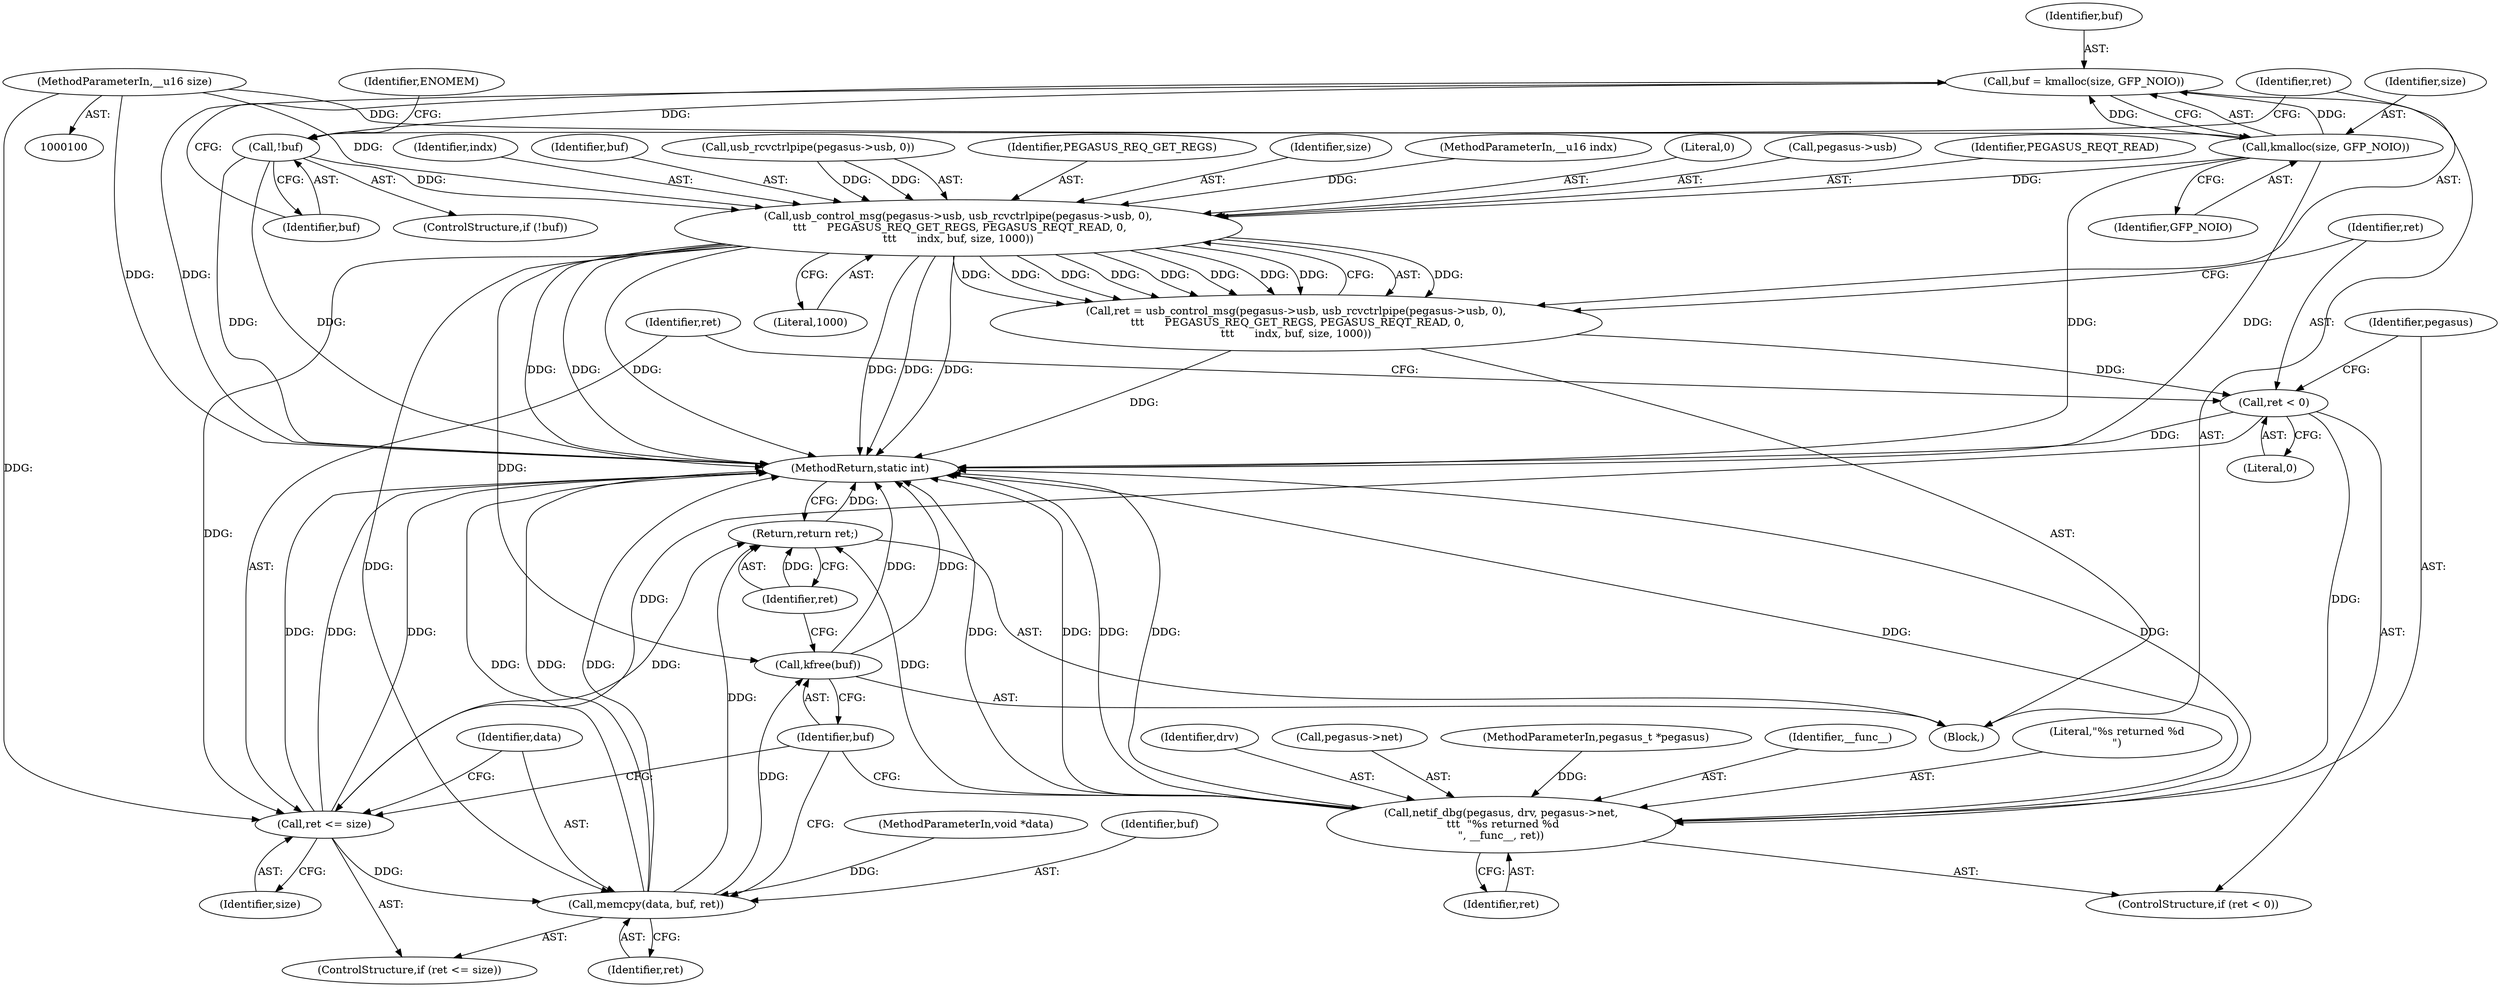 digraph "0_linux_5593523f968bc86d42a035c6df47d5e0979b5ace@API" {
"1000108" [label="(Call,buf = kmalloc(size, GFP_NOIO))"];
"1000110" [label="(Call,kmalloc(size, GFP_NOIO))"];
"1000103" [label="(MethodParameterIn,__u16 size)"];
"1000114" [label="(Call,!buf)"];
"1000121" [label="(Call,usb_control_msg(pegasus->usb, usb_rcvctrlpipe(pegasus->usb, 0),\n \t\t\t      PEGASUS_REQ_GET_REGS, PEGASUS_REQT_READ, 0,\n\t\t\t      indx, buf, size, 1000))"];
"1000119" [label="(Call,ret = usb_control_msg(pegasus->usb, usb_rcvctrlpipe(pegasus->usb, 0),\n \t\t\t      PEGASUS_REQ_GET_REGS, PEGASUS_REQT_READ, 0,\n\t\t\t      indx, buf, size, 1000))"];
"1000138" [label="(Call,ret < 0)"];
"1000141" [label="(Call,netif_dbg(pegasus, drv, pegasus->net,\n \t\t\t  \"%s returned %d\n\", __func__, ret))"];
"1000161" [label="(Return,return ret;)"];
"1000152" [label="(Call,ret <= size)"];
"1000155" [label="(Call,memcpy(data, buf, ret))"];
"1000159" [label="(Call,kfree(buf))"];
"1000133" [label="(Identifier,indx)"];
"1000143" [label="(Identifier,drv)"];
"1000161" [label="(Return,return ret;)"];
"1000156" [label="(Identifier,data)"];
"1000114" [label="(Call,!buf)"];
"1000137" [label="(ControlStructure,if (ret < 0))"];
"1000141" [label="(Call,netif_dbg(pegasus, drv, pegasus->net,\n \t\t\t  \"%s returned %d\n\", __func__, ret))"];
"1000134" [label="(Identifier,buf)"];
"1000118" [label="(Identifier,ENOMEM)"];
"1000152" [label="(Call,ret <= size)"];
"1000125" [label="(Call,usb_rcvctrlpipe(pegasus->usb, 0))"];
"1000115" [label="(Identifier,buf)"];
"1000155" [label="(Call,memcpy(data, buf, ret))"];
"1000119" [label="(Call,ret = usb_control_msg(pegasus->usb, usb_rcvctrlpipe(pegasus->usb, 0),\n \t\t\t      PEGASUS_REQ_GET_REGS, PEGASUS_REQT_READ, 0,\n\t\t\t      indx, buf, size, 1000))"];
"1000159" [label="(Call,kfree(buf))"];
"1000120" [label="(Identifier,ret)"];
"1000140" [label="(Literal,0)"];
"1000105" [label="(Block,)"];
"1000110" [label="(Call,kmalloc(size, GFP_NOIO))"];
"1000142" [label="(Identifier,pegasus)"];
"1000162" [label="(Identifier,ret)"];
"1000138" [label="(Call,ret < 0)"];
"1000157" [label="(Identifier,buf)"];
"1000108" [label="(Call,buf = kmalloc(size, GFP_NOIO))"];
"1000130" [label="(Identifier,PEGASUS_REQ_GET_REGS)"];
"1000144" [label="(Call,pegasus->net)"];
"1000135" [label="(Identifier,size)"];
"1000103" [label="(MethodParameterIn,__u16 size)"];
"1000121" [label="(Call,usb_control_msg(pegasus->usb, usb_rcvctrlpipe(pegasus->usb, 0),\n \t\t\t      PEGASUS_REQ_GET_REGS, PEGASUS_REQT_READ, 0,\n\t\t\t      indx, buf, size, 1000))"];
"1000112" [label="(Identifier,GFP_NOIO)"];
"1000111" [label="(Identifier,size)"];
"1000101" [label="(MethodParameterIn,pegasus_t *pegasus)"];
"1000139" [label="(Identifier,ret)"];
"1000158" [label="(Identifier,ret)"];
"1000148" [label="(Identifier,__func__)"];
"1000163" [label="(MethodReturn,static int)"];
"1000113" [label="(ControlStructure,if (!buf))"];
"1000102" [label="(MethodParameterIn,__u16 indx)"];
"1000153" [label="(Identifier,ret)"];
"1000109" [label="(Identifier,buf)"];
"1000132" [label="(Literal,0)"];
"1000149" [label="(Identifier,ret)"];
"1000154" [label="(Identifier,size)"];
"1000122" [label="(Call,pegasus->usb)"];
"1000147" [label="(Literal,\"%s returned %d\n\")"];
"1000160" [label="(Identifier,buf)"];
"1000131" [label="(Identifier,PEGASUS_REQT_READ)"];
"1000104" [label="(MethodParameterIn,void *data)"];
"1000151" [label="(ControlStructure,if (ret <= size))"];
"1000136" [label="(Literal,1000)"];
"1000108" -> "1000105"  [label="AST: "];
"1000108" -> "1000110"  [label="CFG: "];
"1000109" -> "1000108"  [label="AST: "];
"1000110" -> "1000108"  [label="AST: "];
"1000115" -> "1000108"  [label="CFG: "];
"1000108" -> "1000163"  [label="DDG: "];
"1000110" -> "1000108"  [label="DDG: "];
"1000110" -> "1000108"  [label="DDG: "];
"1000108" -> "1000114"  [label="DDG: "];
"1000110" -> "1000112"  [label="CFG: "];
"1000111" -> "1000110"  [label="AST: "];
"1000112" -> "1000110"  [label="AST: "];
"1000110" -> "1000163"  [label="DDG: "];
"1000110" -> "1000163"  [label="DDG: "];
"1000103" -> "1000110"  [label="DDG: "];
"1000110" -> "1000121"  [label="DDG: "];
"1000103" -> "1000100"  [label="AST: "];
"1000103" -> "1000163"  [label="DDG: "];
"1000103" -> "1000121"  [label="DDG: "];
"1000103" -> "1000152"  [label="DDG: "];
"1000114" -> "1000113"  [label="AST: "];
"1000114" -> "1000115"  [label="CFG: "];
"1000115" -> "1000114"  [label="AST: "];
"1000118" -> "1000114"  [label="CFG: "];
"1000120" -> "1000114"  [label="CFG: "];
"1000114" -> "1000163"  [label="DDG: "];
"1000114" -> "1000163"  [label="DDG: "];
"1000114" -> "1000121"  [label="DDG: "];
"1000121" -> "1000119"  [label="AST: "];
"1000121" -> "1000136"  [label="CFG: "];
"1000122" -> "1000121"  [label="AST: "];
"1000125" -> "1000121"  [label="AST: "];
"1000130" -> "1000121"  [label="AST: "];
"1000131" -> "1000121"  [label="AST: "];
"1000132" -> "1000121"  [label="AST: "];
"1000133" -> "1000121"  [label="AST: "];
"1000134" -> "1000121"  [label="AST: "];
"1000135" -> "1000121"  [label="AST: "];
"1000136" -> "1000121"  [label="AST: "];
"1000119" -> "1000121"  [label="CFG: "];
"1000121" -> "1000163"  [label="DDG: "];
"1000121" -> "1000163"  [label="DDG: "];
"1000121" -> "1000163"  [label="DDG: "];
"1000121" -> "1000163"  [label="DDG: "];
"1000121" -> "1000163"  [label="DDG: "];
"1000121" -> "1000163"  [label="DDG: "];
"1000121" -> "1000119"  [label="DDG: "];
"1000121" -> "1000119"  [label="DDG: "];
"1000121" -> "1000119"  [label="DDG: "];
"1000121" -> "1000119"  [label="DDG: "];
"1000121" -> "1000119"  [label="DDG: "];
"1000121" -> "1000119"  [label="DDG: "];
"1000121" -> "1000119"  [label="DDG: "];
"1000121" -> "1000119"  [label="DDG: "];
"1000121" -> "1000119"  [label="DDG: "];
"1000125" -> "1000121"  [label="DDG: "];
"1000125" -> "1000121"  [label="DDG: "];
"1000102" -> "1000121"  [label="DDG: "];
"1000121" -> "1000152"  [label="DDG: "];
"1000121" -> "1000155"  [label="DDG: "];
"1000121" -> "1000159"  [label="DDG: "];
"1000119" -> "1000105"  [label="AST: "];
"1000120" -> "1000119"  [label="AST: "];
"1000139" -> "1000119"  [label="CFG: "];
"1000119" -> "1000163"  [label="DDG: "];
"1000119" -> "1000138"  [label="DDG: "];
"1000138" -> "1000137"  [label="AST: "];
"1000138" -> "1000140"  [label="CFG: "];
"1000139" -> "1000138"  [label="AST: "];
"1000140" -> "1000138"  [label="AST: "];
"1000142" -> "1000138"  [label="CFG: "];
"1000153" -> "1000138"  [label="CFG: "];
"1000138" -> "1000163"  [label="DDG: "];
"1000138" -> "1000141"  [label="DDG: "];
"1000138" -> "1000152"  [label="DDG: "];
"1000141" -> "1000137"  [label="AST: "];
"1000141" -> "1000149"  [label="CFG: "];
"1000142" -> "1000141"  [label="AST: "];
"1000143" -> "1000141"  [label="AST: "];
"1000144" -> "1000141"  [label="AST: "];
"1000147" -> "1000141"  [label="AST: "];
"1000148" -> "1000141"  [label="AST: "];
"1000149" -> "1000141"  [label="AST: "];
"1000160" -> "1000141"  [label="CFG: "];
"1000141" -> "1000163"  [label="DDG: "];
"1000141" -> "1000163"  [label="DDG: "];
"1000141" -> "1000163"  [label="DDG: "];
"1000141" -> "1000163"  [label="DDG: "];
"1000141" -> "1000163"  [label="DDG: "];
"1000141" -> "1000163"  [label="DDG: "];
"1000101" -> "1000141"  [label="DDG: "];
"1000141" -> "1000161"  [label="DDG: "];
"1000161" -> "1000105"  [label="AST: "];
"1000161" -> "1000162"  [label="CFG: "];
"1000162" -> "1000161"  [label="AST: "];
"1000163" -> "1000161"  [label="CFG: "];
"1000161" -> "1000163"  [label="DDG: "];
"1000162" -> "1000161"  [label="DDG: "];
"1000155" -> "1000161"  [label="DDG: "];
"1000152" -> "1000161"  [label="DDG: "];
"1000152" -> "1000151"  [label="AST: "];
"1000152" -> "1000154"  [label="CFG: "];
"1000153" -> "1000152"  [label="AST: "];
"1000154" -> "1000152"  [label="AST: "];
"1000156" -> "1000152"  [label="CFG: "];
"1000160" -> "1000152"  [label="CFG: "];
"1000152" -> "1000163"  [label="DDG: "];
"1000152" -> "1000163"  [label="DDG: "];
"1000152" -> "1000163"  [label="DDG: "];
"1000152" -> "1000155"  [label="DDG: "];
"1000155" -> "1000151"  [label="AST: "];
"1000155" -> "1000158"  [label="CFG: "];
"1000156" -> "1000155"  [label="AST: "];
"1000157" -> "1000155"  [label="AST: "];
"1000158" -> "1000155"  [label="AST: "];
"1000160" -> "1000155"  [label="CFG: "];
"1000155" -> "1000163"  [label="DDG: "];
"1000155" -> "1000163"  [label="DDG: "];
"1000155" -> "1000163"  [label="DDG: "];
"1000104" -> "1000155"  [label="DDG: "];
"1000155" -> "1000159"  [label="DDG: "];
"1000159" -> "1000105"  [label="AST: "];
"1000159" -> "1000160"  [label="CFG: "];
"1000160" -> "1000159"  [label="AST: "];
"1000162" -> "1000159"  [label="CFG: "];
"1000159" -> "1000163"  [label="DDG: "];
"1000159" -> "1000163"  [label="DDG: "];
}
